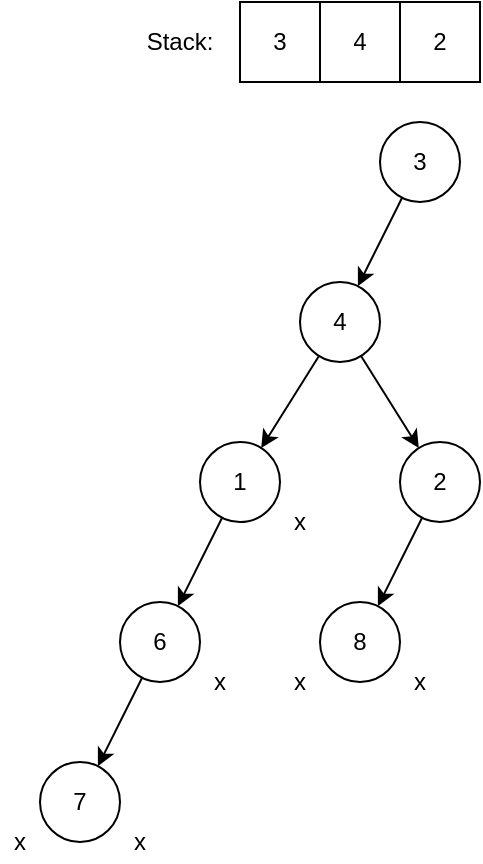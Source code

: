 <mxfile version="26.0.15">
  <diagram name="Page-1" id="qlczD6EUNmXpj9JQ8Eu0">
    <mxGraphModel dx="796" dy="701" grid="1" gridSize="10" guides="1" tooltips="1" connect="1" arrows="1" fold="1" page="1" pageScale="1" pageWidth="850" pageHeight="1100" math="0" shadow="0">
      <root>
        <mxCell id="0" />
        <mxCell id="1" parent="0" />
        <mxCell id="RLUdLW4P4iy8QGaYEjk--1" value="3" style="ellipse;whiteSpace=wrap;html=1;aspect=fixed;fillColor=none;" parent="1" vertex="1">
          <mxGeometry x="210" y="80" width="40" height="40" as="geometry" />
        </mxCell>
        <mxCell id="RLUdLW4P4iy8QGaYEjk--5" style="rounded=0;orthogonalLoop=1;jettySize=auto;html=1;" parent="1" source="RLUdLW4P4iy8QGaYEjk--2" target="RLUdLW4P4iy8QGaYEjk--4" edge="1">
          <mxGeometry relative="1" as="geometry" />
        </mxCell>
        <mxCell id="RLUdLW4P4iy8QGaYEjk--2" value="4" style="ellipse;whiteSpace=wrap;html=1;aspect=fixed;fillColor=none;" parent="1" vertex="1">
          <mxGeometry x="170" y="160" width="40" height="40" as="geometry" />
        </mxCell>
        <mxCell id="RLUdLW4P4iy8QGaYEjk--3" value="" style="endArrow=classic;html=1;rounded=0;" parent="1" source="RLUdLW4P4iy8QGaYEjk--1" target="RLUdLW4P4iy8QGaYEjk--2" edge="1">
          <mxGeometry width="50" height="50" relative="1" as="geometry">
            <mxPoint x="370" y="380" as="sourcePoint" />
            <mxPoint x="420" y="330" as="targetPoint" />
          </mxGeometry>
        </mxCell>
        <mxCell id="RLUdLW4P4iy8QGaYEjk--4" value="1" style="ellipse;whiteSpace=wrap;html=1;aspect=fixed;fillColor=none;" parent="1" vertex="1">
          <mxGeometry x="120" y="240" width="40" height="40" as="geometry" />
        </mxCell>
        <mxCell id="RLUdLW4P4iy8QGaYEjk--6" value="x" style="text;html=1;align=center;verticalAlign=middle;whiteSpace=wrap;rounded=0;" parent="1" vertex="1">
          <mxGeometry x="80" y="430" width="20" height="20" as="geometry" />
        </mxCell>
        <mxCell id="RLUdLW4P4iy8QGaYEjk--23" value="" style="shape=table;startSize=0;container=1;collapsible=0;childLayout=tableLayout;fillColor=none;" parent="1" vertex="1">
          <mxGeometry x="140" y="20" width="120" height="40" as="geometry" />
        </mxCell>
        <mxCell id="RLUdLW4P4iy8QGaYEjk--24" value="" style="shape=tableRow;horizontal=0;startSize=0;swimlaneHead=0;swimlaneBody=0;strokeColor=inherit;top=0;left=0;bottom=0;right=0;collapsible=0;dropTarget=0;fillColor=none;points=[[0,0.5],[1,0.5]];portConstraint=eastwest;" parent="RLUdLW4P4iy8QGaYEjk--23" vertex="1">
          <mxGeometry width="120" height="40" as="geometry" />
        </mxCell>
        <mxCell id="RLUdLW4P4iy8QGaYEjk--25" value="3" style="shape=partialRectangle;html=1;whiteSpace=wrap;connectable=0;strokeColor=inherit;overflow=hidden;fillColor=none;top=0;left=0;bottom=0;right=0;pointerEvents=1;" parent="RLUdLW4P4iy8QGaYEjk--24" vertex="1">
          <mxGeometry width="40" height="40" as="geometry">
            <mxRectangle width="40" height="40" as="alternateBounds" />
          </mxGeometry>
        </mxCell>
        <mxCell id="RLUdLW4P4iy8QGaYEjk--26" value="4" style="shape=partialRectangle;html=1;whiteSpace=wrap;connectable=0;strokeColor=inherit;overflow=hidden;fillColor=none;top=0;left=0;bottom=0;right=0;pointerEvents=1;" parent="RLUdLW4P4iy8QGaYEjk--24" vertex="1">
          <mxGeometry x="40" width="40" height="40" as="geometry">
            <mxRectangle width="40" height="40" as="alternateBounds" />
          </mxGeometry>
        </mxCell>
        <mxCell id="3vKt36ouPXfE1y_S7xF7-1" value="2" style="shape=partialRectangle;html=1;whiteSpace=wrap;connectable=0;strokeColor=inherit;overflow=hidden;fillColor=none;top=0;left=0;bottom=0;right=0;pointerEvents=1;" vertex="1" parent="RLUdLW4P4iy8QGaYEjk--24">
          <mxGeometry x="80" width="40" height="40" as="geometry">
            <mxRectangle width="40" height="40" as="alternateBounds" />
          </mxGeometry>
        </mxCell>
        <mxCell id="RLUdLW4P4iy8QGaYEjk--28" value="Stack:" style="text;html=1;align=center;verticalAlign=middle;whiteSpace=wrap;rounded=0;" parent="1" vertex="1">
          <mxGeometry x="80" y="20" width="60" height="40" as="geometry" />
        </mxCell>
        <mxCell id="PlO6zevUgFV6yEjf3u2L-3" value="6" style="ellipse;whiteSpace=wrap;html=1;aspect=fixed;fillColor=none;" parent="1" vertex="1">
          <mxGeometry x="80" y="320" width="40" height="40" as="geometry" />
        </mxCell>
        <mxCell id="PlO6zevUgFV6yEjf3u2L-4" style="rounded=0;orthogonalLoop=1;jettySize=auto;html=1;" parent="1" source="RLUdLW4P4iy8QGaYEjk--4" target="PlO6zevUgFV6yEjf3u2L-3" edge="1">
          <mxGeometry relative="1" as="geometry">
            <mxPoint x="180" y="320" as="sourcePoint" />
            <mxPoint x="151" y="253" as="targetPoint" />
          </mxGeometry>
        </mxCell>
        <mxCell id="PlO6zevUgFV6yEjf3u2L-5" value="7" style="ellipse;whiteSpace=wrap;html=1;aspect=fixed;fillColor=none;" parent="1" vertex="1">
          <mxGeometry x="40" y="400" width="40" height="40" as="geometry" />
        </mxCell>
        <mxCell id="PlO6zevUgFV6yEjf3u2L-6" style="rounded=0;orthogonalLoop=1;jettySize=auto;html=1;" parent="1" source="PlO6zevUgFV6yEjf3u2L-3" target="PlO6zevUgFV6yEjf3u2L-5" edge="1">
          <mxGeometry relative="1" as="geometry">
            <mxPoint x="181" y="208" as="sourcePoint" />
            <mxPoint x="159" y="252" as="targetPoint" />
          </mxGeometry>
        </mxCell>
        <mxCell id="PlO6zevUgFV6yEjf3u2L-7" value="x" style="text;html=1;align=center;verticalAlign=middle;whiteSpace=wrap;rounded=0;" parent="1" vertex="1">
          <mxGeometry x="20" y="430" width="20" height="20" as="geometry" />
        </mxCell>
        <mxCell id="ijGYA2BJY1HbQ0MWFugy-1" value="x" style="text;html=1;align=center;verticalAlign=middle;whiteSpace=wrap;rounded=0;" parent="1" vertex="1">
          <mxGeometry x="120" y="350" width="20" height="20" as="geometry" />
        </mxCell>
        <mxCell id="ijGYA2BJY1HbQ0MWFugy-2" value="x" style="text;html=1;align=center;verticalAlign=middle;whiteSpace=wrap;rounded=0;" parent="1" vertex="1">
          <mxGeometry x="160" y="270" width="20" height="20" as="geometry" />
        </mxCell>
        <mxCell id="3vKt36ouPXfE1y_S7xF7-2" value="2" style="ellipse;whiteSpace=wrap;html=1;aspect=fixed;fillColor=none;" vertex="1" parent="1">
          <mxGeometry x="220" y="240" width="40" height="40" as="geometry" />
        </mxCell>
        <mxCell id="3vKt36ouPXfE1y_S7xF7-3" value="" style="endArrow=classic;html=1;rounded=0;" edge="1" parent="1" source="RLUdLW4P4iy8QGaYEjk--2" target="3vKt36ouPXfE1y_S7xF7-2">
          <mxGeometry width="50" height="50" relative="1" as="geometry">
            <mxPoint x="221" y="128" as="sourcePoint" />
            <mxPoint x="199" y="172" as="targetPoint" />
          </mxGeometry>
        </mxCell>
        <mxCell id="3vKt36ouPXfE1y_S7xF7-4" value="8" style="ellipse;whiteSpace=wrap;html=1;aspect=fixed;fillColor=none;" vertex="1" parent="1">
          <mxGeometry x="180" y="320" width="40" height="40" as="geometry" />
        </mxCell>
        <mxCell id="3vKt36ouPXfE1y_S7xF7-5" value="" style="endArrow=classic;html=1;rounded=0;" edge="1" parent="1" source="3vKt36ouPXfE1y_S7xF7-2" target="3vKt36ouPXfE1y_S7xF7-4">
          <mxGeometry width="50" height="50" relative="1" as="geometry">
            <mxPoint x="219" y="208" as="sourcePoint" />
            <mxPoint x="241" y="252" as="targetPoint" />
          </mxGeometry>
        </mxCell>
        <mxCell id="3vKt36ouPXfE1y_S7xF7-6" value="x" style="text;html=1;align=center;verticalAlign=middle;whiteSpace=wrap;rounded=0;" vertex="1" parent="1">
          <mxGeometry x="160" y="350" width="20" height="20" as="geometry" />
        </mxCell>
        <mxCell id="3vKt36ouPXfE1y_S7xF7-7" value="x" style="text;html=1;align=center;verticalAlign=middle;whiteSpace=wrap;rounded=0;" vertex="1" parent="1">
          <mxGeometry x="220" y="350" width="20" height="20" as="geometry" />
        </mxCell>
      </root>
    </mxGraphModel>
  </diagram>
</mxfile>
